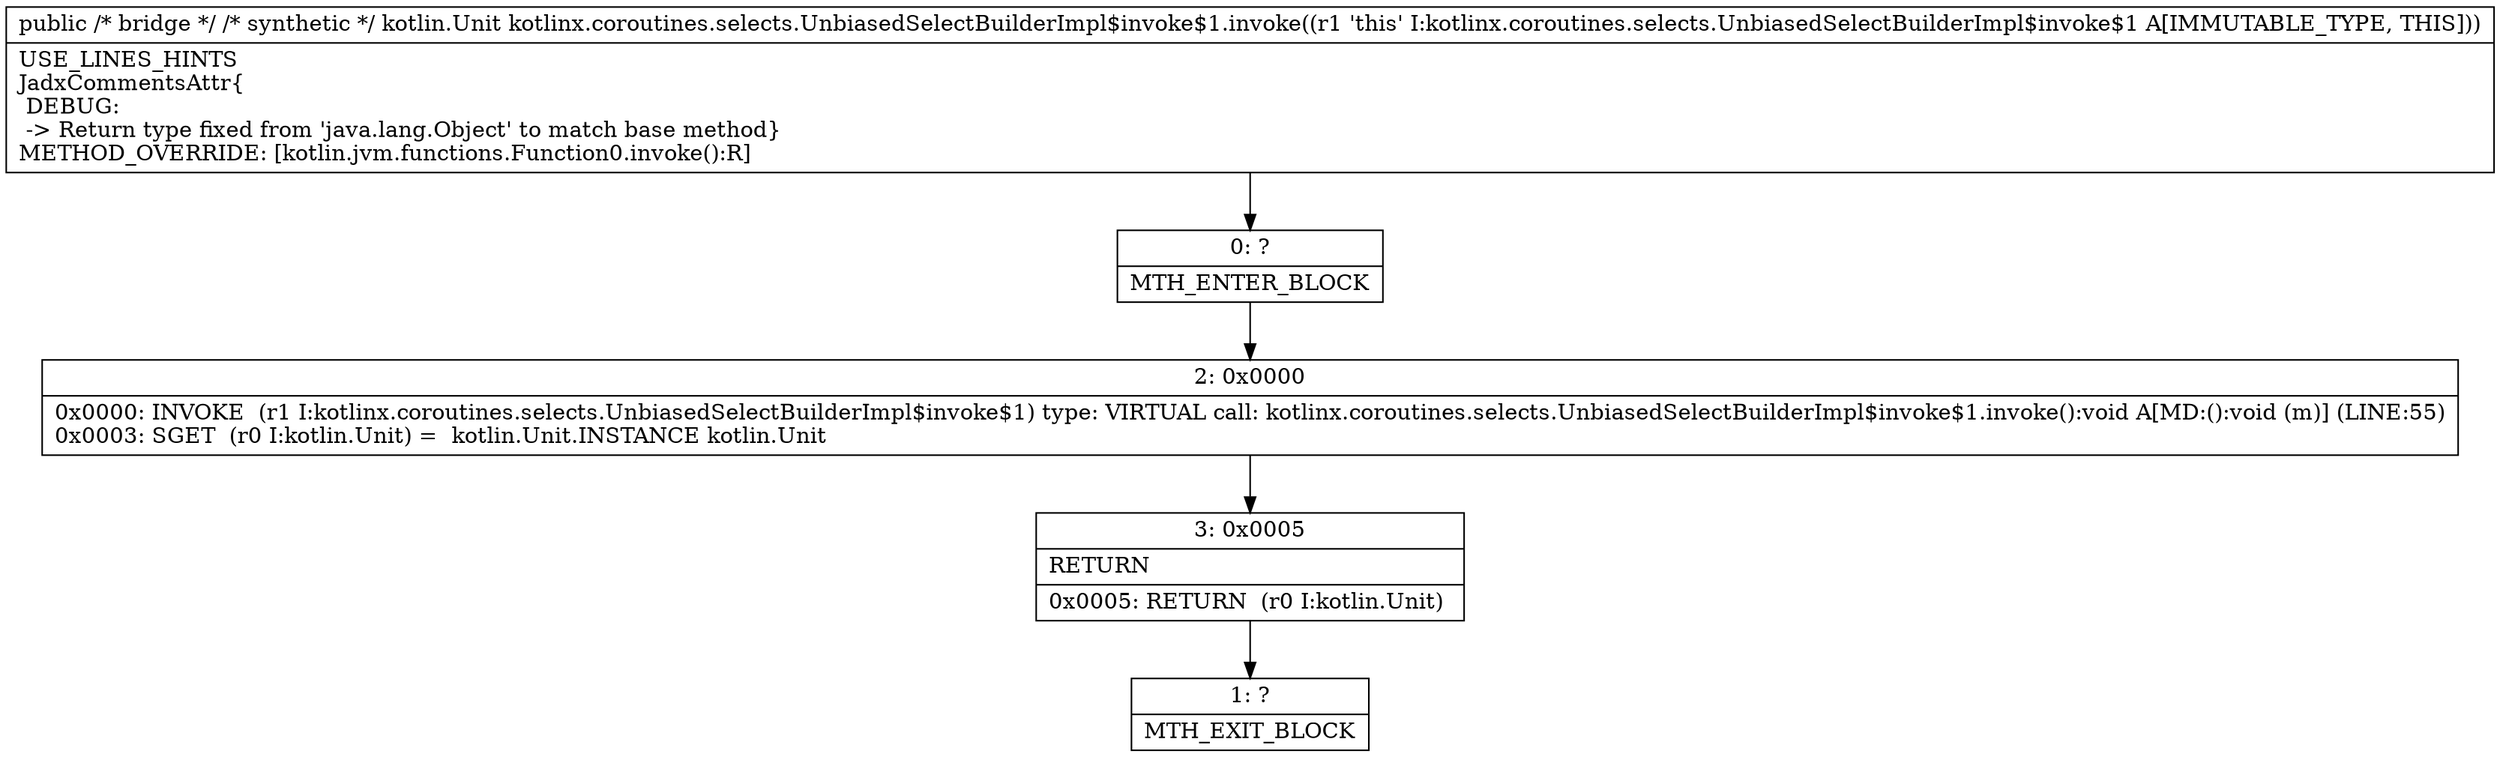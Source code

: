 digraph "CFG forkotlinx.coroutines.selects.UnbiasedSelectBuilderImpl$invoke$1.invoke()Ljava\/lang\/Object;" {
Node_0 [shape=record,label="{0\:\ ?|MTH_ENTER_BLOCK\l}"];
Node_2 [shape=record,label="{2\:\ 0x0000|0x0000: INVOKE  (r1 I:kotlinx.coroutines.selects.UnbiasedSelectBuilderImpl$invoke$1) type: VIRTUAL call: kotlinx.coroutines.selects.UnbiasedSelectBuilderImpl$invoke$1.invoke():void A[MD:():void (m)] (LINE:55)\l0x0003: SGET  (r0 I:kotlin.Unit) =  kotlin.Unit.INSTANCE kotlin.Unit \l}"];
Node_3 [shape=record,label="{3\:\ 0x0005|RETURN\l|0x0005: RETURN  (r0 I:kotlin.Unit) \l}"];
Node_1 [shape=record,label="{1\:\ ?|MTH_EXIT_BLOCK\l}"];
MethodNode[shape=record,label="{public \/* bridge *\/ \/* synthetic *\/ kotlin.Unit kotlinx.coroutines.selects.UnbiasedSelectBuilderImpl$invoke$1.invoke((r1 'this' I:kotlinx.coroutines.selects.UnbiasedSelectBuilderImpl$invoke$1 A[IMMUTABLE_TYPE, THIS]))  | USE_LINES_HINTS\lJadxCommentsAttr\{\l DEBUG: \l \-\> Return type fixed from 'java.lang.Object' to match base method\}\lMETHOD_OVERRIDE: [kotlin.jvm.functions.Function0.invoke():R]\l}"];
MethodNode -> Node_0;Node_0 -> Node_2;
Node_2 -> Node_3;
Node_3 -> Node_1;
}

